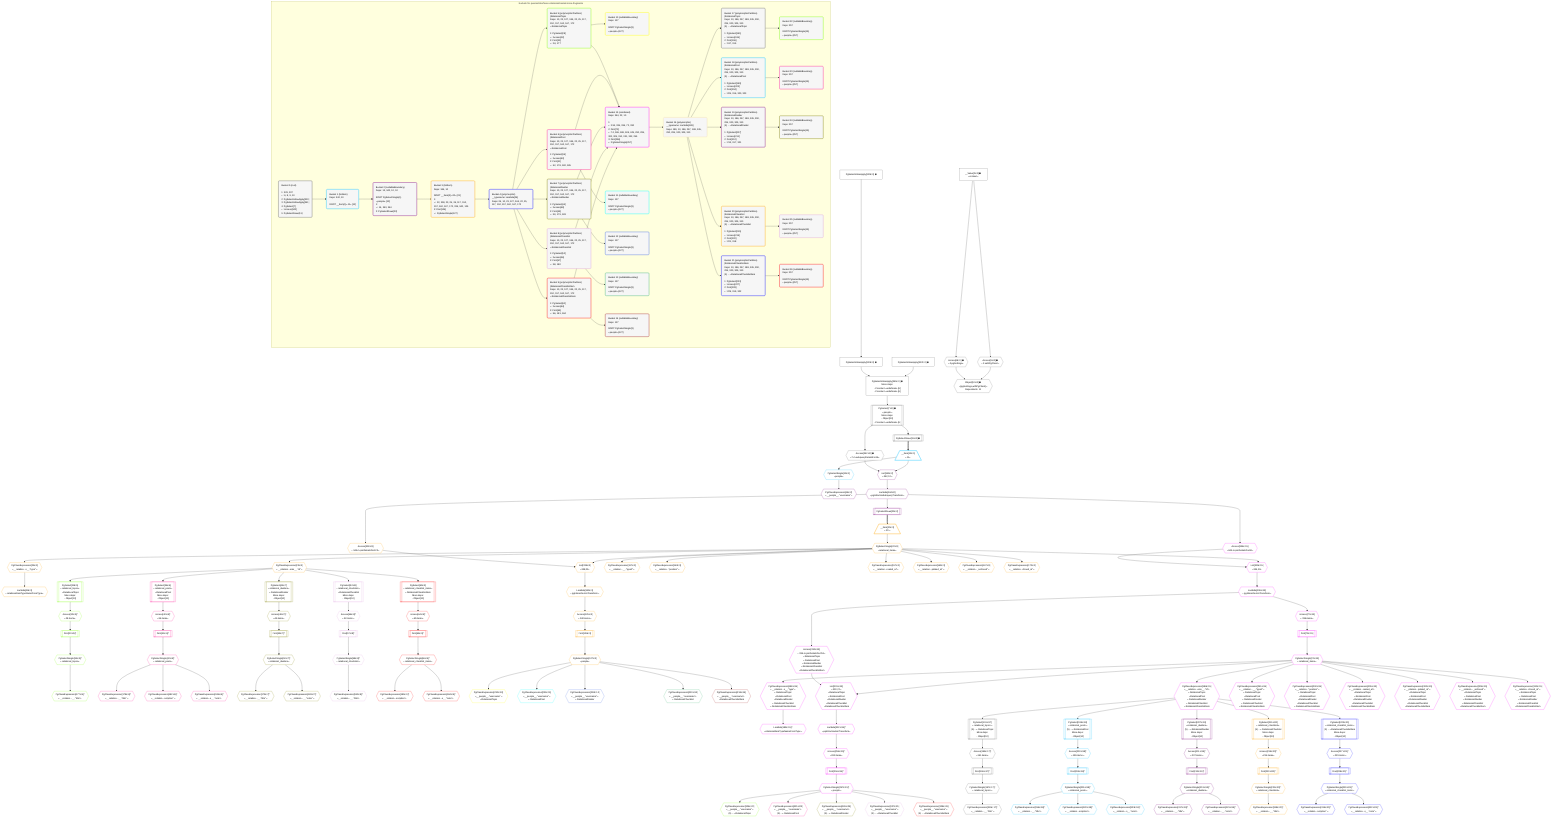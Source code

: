 %%{init: {'themeVariables': { 'fontSize': '12px'}}}%%
graph TD
    classDef path fill:#eee,stroke:#000,color:#000
    classDef plan fill:#fff,stroke-width:1px,color:#000
    classDef itemplan fill:#fff,stroke-width:2px,color:#000
    classDef unbatchedplan fill:#dff,stroke-width:1px,color:#000
    classDef sideeffectplan fill:#fcc,stroke-width:2px,color:#000
    classDef bucket fill:#f6f6f6,color:#000,stroke-width:2px,text-align:left

    subgraph "Buckets for queries/interfaces-relational/nested-more-fragments"
    Bucket0("Bucket 0 (root)<br /><br />1: 329, 337<br />ᐳ: 6, 8, 9, 10<br />2: PgSelectInlineApply[333]<br />3: PgSelectInlineApply[341]<br />4: PgSelect[7]<br />ᐳ: Access[342]<br />5: PgSelectRows[11]"):::bucket
    Bucket1("Bucket 1 (listItem)<br />Deps: 342, 10<br /><br />ROOT __Item{1}ᐸ11ᐳ[12]"):::bucket
    Bucket2("Bucket 2 (nullableBoundary)<br />Deps: 13, 342, 12, 10<br /><br />ROOT PgSelectSingle{1}ᐸpeopleᐳ[13]<br />1: <br />ᐳ: 14, 343, 344<br />2: PgSelectRows[20]"):::bucket
    Bucket3("Bucket 3 (listItem)<br />Deps: 344, 10<br /><br />ROOT __Item{3}ᐸ20ᐳ[21]<br />1: <br />ᐳ: 22, 338, 23, 25, 26, 117, 152, 157, 162, 167, 172, 339, 340, 125<br />2: First[126]<br />ᐳ: PgSelectSingle[127]"):::bucket
    Bucket4("Bucket 4 (polymorphic)<br />__typename: Lambda[26]<br />Deps: 26, 10, 23, 127, 344, 22, 25, 117, 152, 157, 162, 167, 172"):::bucket
    Bucket5("Bucket 5 (polymorphicPartition)<br />|RelationalTopic<br />Deps: 10, 23, 127, 344, 22, 25, 117, 152, 157, 162, 167, 172<br />ᐳRelationalTopic<br /><br />1: PgSelect[28]<br />ᐳ: Access[32]<br />2: First[33]<br />ᐳ: 34, 177"):::bucket
    Bucket6("Bucket 6 (polymorphicPartition)<br />|RelationalPost<br />Deps: 10, 23, 127, 344, 22, 25, 117, 152, 157, 162, 167, 172<br />ᐳRelationalPost<br /><br />1: PgSelect[36]<br />ᐳ: Access[40]<br />2: First[41]<br />ᐳ: 42, 178, 182, 185"):::bucket
    Bucket7("Bucket 7 (polymorphicPartition)<br />|RelationalDivider<br />Deps: 10, 23, 127, 344, 22, 25, 117, 152, 157, 162, 167, 172<br />ᐳRelationalDivider<br /><br />1: PgSelect[44]<br />ᐳ: Access[48]<br />2: First[49]<br />ᐳ: 50, 179, 183"):::bucket
    Bucket8("Bucket 8 (polymorphicPartition)<br />|RelationalChecklist<br />Deps: 10, 23, 127, 344, 22, 25, 117, 152, 157, 162, 167, 172<br />ᐳRelationalChecklist<br /><br />1: PgSelect[52]<br />ᐳ: Access[56]<br />2: First[57]<br />ᐳ: 58, 180"):::bucket
    Bucket9("Bucket 9 (polymorphicPartition)<br />|RelationalChecklistItem<br />Deps: 10, 23, 127, 344, 22, 25, 117, 152, 157, 162, 167, 172<br />ᐳRelationalChecklistItem<br /><br />1: PgSelect[60]<br />ᐳ: Access[64]<br />2: First[65]<br />ᐳ: 66, 181, 184"):::bucket
    Bucket10("Bucket 10 (nullableBoundary)<br />Deps: 127<br /><br />ROOT PgSelectSingle{3}ᐸpeopleᐳ[127]"):::bucket
    Bucket11("Bucket 11 (nullableBoundary)<br />Deps: 127<br /><br />ROOT PgSelectSingle{3}ᐸpeopleᐳ[127]"):::bucket
    Bucket12("Bucket 12 (nullableBoundary)<br />Deps: 127<br /><br />ROOT PgSelectSingle{3}ᐸpeopleᐳ[127]"):::bucket
    Bucket13("Bucket 13 (nullableBoundary)<br />Deps: 127<br /><br />ROOT PgSelectSingle{3}ᐸpeopleᐳ[127]"):::bucket
    Bucket14("Bucket 14 (nullableBoundary)<br />Deps: 127<br /><br />ROOT PgSelectSingle{3}ᐸpeopleᐳ[127]"):::bucket
    Bucket15("Bucket 15 (combined)<br />Deps: 344, 22, 10<br /><br />1: <br />ᐳ: 334, 335, 336, 72, 330<br />2: First[73]<br />ᐳ: 74, 186, 188, 189, 245, 290, 295, 300, 305, 310, 331, 332, 255<br />3: First[256]<br />ᐳ: PgSelectSingle[257]"):::bucket
    Bucket16("Bucket 16 (polymorphic)<br />__typename: Lambda[189]<br />Deps: 189, 10, 186, 257, 188, 245, 290, 295, 300, 305, 310"):::bucket
    Bucket17("Bucket 17 (polymorphicPartition)<br />|RelationalTopic<br />Deps: 10, 186, 257, 188, 245, 290, 295, 300, 305, 310<br />(5) ...ᐳRelationalTopic<br /><br />1: PgSelect[191]<br />ᐳ: Access[195]<br />2: First[196]<br />ᐳ: 197, 315"):::bucket
    Bucket18("Bucket 18 (polymorphicPartition)<br />|RelationalPost<br />Deps: 10, 186, 257, 188, 245, 290, 295, 300, 305, 310<br />(5) ...ᐳRelationalPost<br /><br />1: PgSelect[199]<br />ᐳ: Access[203]<br />2: First[204]<br />ᐳ: 205, 316, 320, 323"):::bucket
    Bucket19("Bucket 19 (polymorphicPartition)<br />|RelationalDivider<br />Deps: 10, 186, 257, 188, 245, 290, 295, 300, 305, 310<br />(5) ...ᐳRelationalDivider<br /><br />1: PgSelect[207]<br />ᐳ: Access[211]<br />2: First[212]<br />ᐳ: 213, 317, 321"):::bucket
    Bucket20("Bucket 20 (polymorphicPartition)<br />|RelationalChecklist<br />Deps: 10, 186, 257, 188, 245, 290, 295, 300, 305, 310<br />(5) ...ᐳRelationalChecklist<br /><br />1: PgSelect[215]<br />ᐳ: Access[219]<br />2: First[220]<br />ᐳ: 221, 318"):::bucket
    Bucket21("Bucket 21 (polymorphicPartition)<br />|RelationalChecklistItem<br />Deps: 10, 186, 257, 188, 245, 290, 295, 300, 305, 310<br />(5) ...ᐳRelationalChecklistItem<br /><br />1: PgSelect[223]<br />ᐳ: Access[227]<br />2: First[228]<br />ᐳ: 229, 319, 322"):::bucket
    Bucket22("Bucket 22 (nullableBoundary)<br />Deps: 257<br /><br />ROOT PgSelectSingle{15}ᐸpeopleᐳ[257]"):::bucket
    Bucket23("Bucket 23 (nullableBoundary)<br />Deps: 257<br /><br />ROOT PgSelectSingle{15}ᐸpeopleᐳ[257]"):::bucket
    Bucket24("Bucket 24 (nullableBoundary)<br />Deps: 257<br /><br />ROOT PgSelectSingle{15}ᐸpeopleᐳ[257]"):::bucket
    Bucket25("Bucket 25 (nullableBoundary)<br />Deps: 257<br /><br />ROOT PgSelectSingle{15}ᐸpeopleᐳ[257]"):::bucket
    Bucket26("Bucket 26 (nullableBoundary)<br />Deps: 257<br /><br />ROOT PgSelectSingle{15}ᐸpeopleᐳ[257]"):::bucket
    end
    Bucket0 --> Bucket1
    Bucket1 --> Bucket2
    Bucket2 --> Bucket3
    Bucket3 --> Bucket4
    Bucket4 --> Bucket5 & Bucket6 & Bucket7 & Bucket8 & Bucket9
    Bucket5 --> Bucket10 & Bucket15
    Bucket6 --> Bucket11 & Bucket15
    Bucket7 --> Bucket12 & Bucket15
    Bucket8 --> Bucket13 & Bucket15
    Bucket9 --> Bucket14 & Bucket15
    Bucket15 --> Bucket16
    Bucket16 --> Bucket17 & Bucket18 & Bucket19 & Bucket20 & Bucket21
    Bucket17 --> Bucket22
    Bucket18 --> Bucket23
    Bucket19 --> Bucket24
    Bucket20 --> Bucket25
    Bucket21 --> Bucket26

    %% plan dependencies
    PgSelectInlineApply341["PgSelectInlineApply[341∈0] ➊<br />More deps:<br />- Constantᐸundefinedᐳ[6]<br />- Constantᐸundefinedᐳ[6]"]:::plan
    PgSelectInlineApply333["PgSelectInlineApply[333∈0] ➊"]:::plan
    PgSelectInlineApply337["PgSelectInlineApply[337∈0] ➊"]:::plan
    PgSelectInlineApply333 & PgSelectInlineApply337 --> PgSelectInlineApply341
    PgSelect7[["PgSelect[7∈0] ➊<br />ᐸpeopleᐳ<br />More deps:<br />- Object[10]<br />- Constantᐸundefinedᐳ[6]"]]:::plan
    PgSelectInlineApply341 --> PgSelect7
    Object10{{"Object[10∈0] ➊<br />ᐸ{pgSettings,withPgClient}ᐳ<br />Dependents: 11"}}:::plan
    Access8{{"Access[8∈0] ➊<br />ᐸ2.pgSettingsᐳ"}}:::plan
    Access9{{"Access[9∈0] ➊<br />ᐸ2.withPgClientᐳ"}}:::plan
    Access8 & Access9 --> Object10
    __Value2["__Value[2∈0] ➊<br />ᐸcontextᐳ"]:::plan
    __Value2 --> Access8
    __Value2 --> Access9
    PgSelectRows11[["PgSelectRows[11∈0] ➊"]]:::plan
    PgSelect7 --> PgSelectRows11
    PgSelectInlineApply329["PgSelectInlineApply[329∈0] ➊"]:::plan
    PgSelectInlineApply329 --> PgSelectInlineApply333
    Access342{{"Access[342∈0] ➊<br />ᐸ7.m.subqueryDetailsFor16ᐳ"}}:::plan
    PgSelect7 --> Access342
    __Item12[/"__Item[12∈1]<br />ᐸ11ᐳ"\]:::itemplan
    PgSelectRows11 ==> __Item12
    PgSelectSingle13{{"PgSelectSingle[13∈1]<br />ᐸpeopleᐳ"}}:::plan
    __Item12 --> PgSelectSingle13
    List343{{"List[343∈2]<br />ᐸ342,12ᐳ"}}:::plan
    Access342 & __Item12 --> List343
    PgClassExpression14{{"PgClassExpression[14∈2]<br />ᐸ__people__.”username”ᐳ"}}:::plan
    PgSelectSingle13 --> PgClassExpression14
    PgSelectRows20[["PgSelectRows[20∈2]"]]:::plan
    Lambda344{{"Lambda[344∈2]<br />ᐸpgInlineViaSubqueryTransformᐳ"}}:::plan
    Lambda344 --> PgSelectRows20
    List343 --> Lambda344
    List339{{"List[339∈3]<br />ᐸ338,22ᐳ"}}:::plan
    Access338{{"Access[338∈3]<br />ᐸ344.m.joinDetailsFor123ᐳ"}}:::plan
    PgSelectSingle22{{"PgSelectSingle[22∈3]<br />ᐸrelational_itemsᐳ"}}:::plan
    Access338 & PgSelectSingle22 --> List339
    __Item21[/"__Item[21∈3]<br />ᐸ20ᐳ"\]:::itemplan
    PgSelectRows20 ==> __Item21
    __Item21 --> PgSelectSingle22
    PgClassExpression23{{"PgClassExpression[23∈3]<br />ᐸ__relation...ems__.”id”ᐳ"}}:::plan
    PgSelectSingle22 --> PgClassExpression23
    PgClassExpression25{{"PgClassExpression[25∈3]<br />ᐸ__relation...s__.”type”ᐳ"}}:::plan
    PgSelectSingle22 --> PgClassExpression25
    Lambda26{{"Lambda[26∈3]<br />ᐸrelationalItemTypeNameFromTypeᐳ"}}:::plan
    PgClassExpression25 --> Lambda26
    PgClassExpression117{{"PgClassExpression[117∈3]<br />ᐸ__relation...__.”type2”ᐳ"}}:::plan
    PgSelectSingle22 --> PgClassExpression117
    Access125{{"Access[125∈3]<br />ᐸ340.itemsᐳ"}}:::plan
    Lambda340{{"Lambda[340∈3]<br />ᐸpgInlineViaJoinTransformᐳ"}}:::plan
    Lambda340 --> Access125
    First126[["First[126∈3]"]]:::plan
    Access125 --> First126
    PgSelectSingle127{{"PgSelectSingle[127∈3]<br />ᐸpeopleᐳ"}}:::plan
    First126 --> PgSelectSingle127
    PgClassExpression152{{"PgClassExpression[152∈3]<br />ᐸ__relation...”position”ᐳ"}}:::plan
    PgSelectSingle22 --> PgClassExpression152
    PgClassExpression157{{"PgClassExpression[157∈3]<br />ᐸ__relation...reated_at”ᐳ"}}:::plan
    PgSelectSingle22 --> PgClassExpression157
    PgClassExpression162{{"PgClassExpression[162∈3]<br />ᐸ__relation...pdated_at”ᐳ"}}:::plan
    PgSelectSingle22 --> PgClassExpression162
    PgClassExpression167{{"PgClassExpression[167∈3]<br />ᐸ__relation..._archived”ᐳ"}}:::plan
    PgSelectSingle22 --> PgClassExpression167
    PgClassExpression172{{"PgClassExpression[172∈3]<br />ᐸ__relation...chived_at”ᐳ"}}:::plan
    PgSelectSingle22 --> PgClassExpression172
    Lambda344 --> Access338
    List339 --> Lambda340
    PgSelect28[["PgSelect[28∈5]<br />ᐸrelational_topicsᐳ<br />ᐳRelationalTopic<br />More deps:<br />- Object[10]"]]:::plan
    PgClassExpression23 --> PgSelect28
    Access32{{"Access[32∈5]^<br />ᐸ28.itemsᐳ"}}:::plan
    PgSelect28 --> Access32
    First33[["First[33∈5]^"]]:::plan
    Access32 --> First33
    PgSelectSingle34{{"PgSelectSingle[34∈5]^<br />ᐸrelational_topicsᐳ"}}:::plan
    First33 --> PgSelectSingle34
    PgClassExpression177{{"PgClassExpression[177∈5]^<br />ᐸ__relation...__.”title”ᐳ"}}:::plan
    PgSelectSingle34 --> PgClassExpression177
    PgSelect36[["PgSelect[36∈6]<br />ᐸrelational_postsᐳ<br />ᐳRelationalPost<br />More deps:<br />- Object[10]"]]:::plan
    PgClassExpression23 --> PgSelect36
    Access40{{"Access[40∈6]^<br />ᐸ36.itemsᐳ"}}:::plan
    PgSelect36 --> Access40
    First41[["First[41∈6]^"]]:::plan
    Access40 --> First41
    PgSelectSingle42{{"PgSelectSingle[42∈6]^<br />ᐸrelational_postsᐳ"}}:::plan
    First41 --> PgSelectSingle42
    PgClassExpression178{{"PgClassExpression[178∈6]^<br />ᐸ__relation...__.”title”ᐳ"}}:::plan
    PgSelectSingle42 --> PgClassExpression178
    PgClassExpression182{{"PgClassExpression[182∈6]^<br />ᐸ__relation...scription”ᐳ"}}:::plan
    PgSelectSingle42 --> PgClassExpression182
    PgClassExpression185{{"PgClassExpression[185∈6]^<br />ᐸ__relation...s__.”note”ᐳ"}}:::plan
    PgSelectSingle42 --> PgClassExpression185
    PgSelect44[["PgSelect[44∈7]<br />ᐸrelational_dividersᐳ<br />ᐳRelationalDivider<br />More deps:<br />- Object[10]"]]:::plan
    PgClassExpression23 --> PgSelect44
    Access48{{"Access[48∈7]^<br />ᐸ44.itemsᐳ"}}:::plan
    PgSelect44 --> Access48
    First49[["First[49∈7]^"]]:::plan
    Access48 --> First49
    PgSelectSingle50{{"PgSelectSingle[50∈7]^<br />ᐸrelational_dividersᐳ"}}:::plan
    First49 --> PgSelectSingle50
    PgClassExpression179{{"PgClassExpression[179∈7]^<br />ᐸ__relation...__.”title”ᐳ"}}:::plan
    PgSelectSingle50 --> PgClassExpression179
    PgClassExpression183{{"PgClassExpression[183∈7]^<br />ᐸ__relation...__.”color”ᐳ"}}:::plan
    PgSelectSingle50 --> PgClassExpression183
    PgSelect52[["PgSelect[52∈8]<br />ᐸrelational_checklistsᐳ<br />ᐳRelationalChecklist<br />More deps:<br />- Object[10]"]]:::plan
    PgClassExpression23 --> PgSelect52
    Access56{{"Access[56∈8]^<br />ᐸ52.itemsᐳ"}}:::plan
    PgSelect52 --> Access56
    First57[["First[57∈8]^"]]:::plan
    Access56 --> First57
    PgSelectSingle58{{"PgSelectSingle[58∈8]^<br />ᐸrelational_checklistsᐳ"}}:::plan
    First57 --> PgSelectSingle58
    PgClassExpression180{{"PgClassExpression[180∈8]^<br />ᐸ__relation...__.”title”ᐳ"}}:::plan
    PgSelectSingle58 --> PgClassExpression180
    PgSelect60[["PgSelect[60∈9]<br />ᐸrelational_checklist_itemsᐳ<br />ᐳRelationalChecklistItem<br />More deps:<br />- Object[10]"]]:::plan
    PgClassExpression23 --> PgSelect60
    Access64{{"Access[64∈9]^<br />ᐸ60.itemsᐳ"}}:::plan
    PgSelect60 --> Access64
    First65[["First[65∈9]^"]]:::plan
    Access64 --> First65
    PgSelectSingle66{{"PgSelectSingle[66∈9]^<br />ᐸrelational_checklist_itemsᐳ"}}:::plan
    First65 --> PgSelectSingle66
    PgClassExpression181{{"PgClassExpression[181∈9]^<br />ᐸ__relation...scription”ᐳ"}}:::plan
    PgSelectSingle66 --> PgClassExpression181
    PgClassExpression184{{"PgClassExpression[184∈9]^<br />ᐸ__relation...s__.”note”ᐳ"}}:::plan
    PgSelectSingle66 --> PgClassExpression184
    PgClassExpression230{{"PgClassExpression[230∈10]<br />ᐸ__people__.”username”ᐳ<br />ᐳRelationalTopic"}}:::plan
    PgSelectSingle127 --> PgClassExpression230
    PgClassExpression231{{"PgClassExpression[231∈11]<br />ᐸ__people__.”username”ᐳ<br />ᐳRelationalPost"}}:::plan
    PgSelectSingle127 --> PgClassExpression231
    PgClassExpression232{{"PgClassExpression[232∈12]<br />ᐸ__people__.”username”ᐳ<br />ᐳRelationalDivider"}}:::plan
    PgSelectSingle127 --> PgClassExpression232
    PgClassExpression233{{"PgClassExpression[233∈13]<br />ᐸ__people__.”username”ᐳ<br />ᐳRelationalChecklist"}}:::plan
    PgSelectSingle127 --> PgClassExpression233
    PgClassExpression234{{"PgClassExpression[234∈14]<br />ᐸ__people__.”username”ᐳ<br />ᐳRelationalChecklistItem"}}:::plan
    PgSelectSingle127 --> PgClassExpression234
    List331{{"List[331∈15]<br />ᐸ330,74ᐳ<br />ᐳRelationalTopic<br />ᐳRelationalPost<br />ᐳRelationalDivider<br />ᐳRelationalChecklist<br />ᐳRelationalChecklistItem"}}:::plan
    Access330{{"Access[330∈15]<br />ᐸ336.m.joinDetailsFor251ᐳ<br />ᐳRelationalTopic<br />ᐳRelationalPost<br />ᐳRelationalDivider<br />ᐳRelationalChecklist<br />ᐳRelationalChecklistItem"}}:::plan
    PgSelectSingle74{{"PgSelectSingle[74∈15]<br />ᐸrelational_itemsᐳ"}}:::plan
    Access330 & PgSelectSingle74 --> List331
    List335{{"List[335∈15]<br />ᐸ334,22ᐳ"}}:::plan
    Access334{{"Access[334∈15]<br />ᐸ344.m.joinDetailsFor68ᐳ"}}:::plan
    Access334 & PgSelectSingle22 --> List335
    Access72{{"Access[72∈15]<br />ᐸ336.itemsᐳ"}}:::plan
    Lambda336{{"Lambda[336∈15]<br />ᐸpgInlineViaJoinTransformᐳ"}}:::plan
    Lambda336 --> Access72
    First73[["First[73∈15]"]]:::plan
    Access72 --> First73
    First73 --> PgSelectSingle74
    PgClassExpression186{{"PgClassExpression[186∈15]<br />ᐸ__relation...ems__.”id”ᐳ<br />ᐳRelationalTopic<br />ᐳRelationalPost<br />ᐳRelationalDivider<br />ᐳRelationalChecklist<br />ᐳRelationalChecklistItem"}}:::plan
    PgSelectSingle74 --> PgClassExpression186
    PgClassExpression188{{"PgClassExpression[188∈15]<br />ᐸ__relation...s__.”type”ᐳ<br />ᐳRelationalTopic<br />ᐳRelationalPost<br />ᐳRelationalDivider<br />ᐳRelationalChecklist<br />ᐳRelationalChecklistItem"}}:::plan
    PgSelectSingle74 --> PgClassExpression188
    Lambda189{{"Lambda[189∈15]^<br />ᐸrelationalItemTypeNameFromTypeᐳ"}}:::plan
    PgClassExpression188 --> Lambda189
    PgClassExpression245{{"PgClassExpression[245∈15]<br />ᐸ__relation...__.”type2”ᐳ<br />ᐳRelationalTopic<br />ᐳRelationalPost<br />ᐳRelationalDivider<br />ᐳRelationalChecklist<br />ᐳRelationalChecklistItem"}}:::plan
    PgSelectSingle74 --> PgClassExpression245
    Access255{{"Access[255∈15]^<br />ᐸ332.itemsᐳ"}}:::plan
    Lambda332{{"Lambda[332∈15]^<br />ᐸpgInlineViaJoinTransformᐳ"}}:::plan
    Lambda332 --> Access255
    First256[["First[256∈15]^"]]:::plan
    Access255 --> First256
    PgSelectSingle257{{"PgSelectSingle[257∈15]^<br />ᐸpeopleᐳ"}}:::plan
    First256 --> PgSelectSingle257
    PgClassExpression290{{"PgClassExpression[290∈15]<br />ᐸ__relation...”position”ᐳ<br />ᐳRelationalTopic<br />ᐳRelationalPost<br />ᐳRelationalDivider<br />ᐳRelationalChecklist<br />ᐳRelationalChecklistItem"}}:::plan
    PgSelectSingle74 --> PgClassExpression290
    PgClassExpression295{{"PgClassExpression[295∈15]<br />ᐸ__relation...reated_at”ᐳ<br />ᐳRelationalTopic<br />ᐳRelationalPost<br />ᐳRelationalDivider<br />ᐳRelationalChecklist<br />ᐳRelationalChecklistItem"}}:::plan
    PgSelectSingle74 --> PgClassExpression295
    PgClassExpression300{{"PgClassExpression[300∈15]<br />ᐸ__relation...pdated_at”ᐳ<br />ᐳRelationalTopic<br />ᐳRelationalPost<br />ᐳRelationalDivider<br />ᐳRelationalChecklist<br />ᐳRelationalChecklistItem"}}:::plan
    PgSelectSingle74 --> PgClassExpression300
    PgClassExpression305{{"PgClassExpression[305∈15]<br />ᐸ__relation..._archived”ᐳ<br />ᐳRelationalTopic<br />ᐳRelationalPost<br />ᐳRelationalDivider<br />ᐳRelationalChecklist<br />ᐳRelationalChecklistItem"}}:::plan
    PgSelectSingle74 --> PgClassExpression305
    PgClassExpression310{{"PgClassExpression[310∈15]<br />ᐸ__relation...chived_at”ᐳ<br />ᐳRelationalTopic<br />ᐳRelationalPost<br />ᐳRelationalDivider<br />ᐳRelationalChecklist<br />ᐳRelationalChecklistItem"}}:::plan
    PgSelectSingle74 --> PgClassExpression310
    Lambda336 --> Access330
    List331 --> Lambda332
    Lambda344 --> Access334
    List335 --> Lambda336
    PgSelect191[["PgSelect[191∈17]<br />ᐸrelational_topicsᐳ<br />(5) ...ᐳRelationalTopic<br />More deps:<br />- Object[10]"]]:::plan
    PgClassExpression186 --> PgSelect191
    Access195{{"Access[195∈17]^<br />ᐸ191.itemsᐳ"}}:::plan
    PgSelect191 --> Access195
    First196[["First[196∈17]^"]]:::plan
    Access195 --> First196
    PgSelectSingle197{{"PgSelectSingle[197∈17]^<br />ᐸrelational_topicsᐳ"}}:::plan
    First196 --> PgSelectSingle197
    PgClassExpression315{{"PgClassExpression[315∈17]^<br />ᐸ__relation...__.”title”ᐳ"}}:::plan
    PgSelectSingle197 --> PgClassExpression315
    PgSelect199[["PgSelect[199∈18]<br />ᐸrelational_postsᐳ<br />(5) ...ᐳRelationalPost<br />More deps:<br />- Object[10]"]]:::plan
    PgClassExpression186 --> PgSelect199
    Access203{{"Access[203∈18]^<br />ᐸ199.itemsᐳ"}}:::plan
    PgSelect199 --> Access203
    First204[["First[204∈18]^"]]:::plan
    Access203 --> First204
    PgSelectSingle205{{"PgSelectSingle[205∈18]^<br />ᐸrelational_postsᐳ"}}:::plan
    First204 --> PgSelectSingle205
    PgClassExpression316{{"PgClassExpression[316∈18]^<br />ᐸ__relation...__.”title”ᐳ"}}:::plan
    PgSelectSingle205 --> PgClassExpression316
    PgClassExpression320{{"PgClassExpression[320∈18]^<br />ᐸ__relation...scription”ᐳ"}}:::plan
    PgSelectSingle205 --> PgClassExpression320
    PgClassExpression323{{"PgClassExpression[323∈18]^<br />ᐸ__relation...s__.”note”ᐳ"}}:::plan
    PgSelectSingle205 --> PgClassExpression323
    PgSelect207[["PgSelect[207∈19]<br />ᐸrelational_dividersᐳ<br />(5) ...ᐳRelationalDivider<br />More deps:<br />- Object[10]"]]:::plan
    PgClassExpression186 --> PgSelect207
    Access211{{"Access[211∈19]^<br />ᐸ207.itemsᐳ"}}:::plan
    PgSelect207 --> Access211
    First212[["First[212∈19]^"]]:::plan
    Access211 --> First212
    PgSelectSingle213{{"PgSelectSingle[213∈19]^<br />ᐸrelational_dividersᐳ"}}:::plan
    First212 --> PgSelectSingle213
    PgClassExpression317{{"PgClassExpression[317∈19]^<br />ᐸ__relation...__.”title”ᐳ"}}:::plan
    PgSelectSingle213 --> PgClassExpression317
    PgClassExpression321{{"PgClassExpression[321∈19]^<br />ᐸ__relation...__.”color”ᐳ"}}:::plan
    PgSelectSingle213 --> PgClassExpression321
    PgSelect215[["PgSelect[215∈20]<br />ᐸrelational_checklistsᐳ<br />(5) ...ᐳRelationalChecklist<br />More deps:<br />- Object[10]"]]:::plan
    PgClassExpression186 --> PgSelect215
    Access219{{"Access[219∈20]^<br />ᐸ215.itemsᐳ"}}:::plan
    PgSelect215 --> Access219
    First220[["First[220∈20]^"]]:::plan
    Access219 --> First220
    PgSelectSingle221{{"PgSelectSingle[221∈20]^<br />ᐸrelational_checklistsᐳ"}}:::plan
    First220 --> PgSelectSingle221
    PgClassExpression318{{"PgClassExpression[318∈20]^<br />ᐸ__relation...__.”title”ᐳ"}}:::plan
    PgSelectSingle221 --> PgClassExpression318
    PgSelect223[["PgSelect[223∈21]<br />ᐸrelational_checklist_itemsᐳ<br />(5) ...ᐳRelationalChecklistItem<br />More deps:<br />- Object[10]"]]:::plan
    PgClassExpression186 --> PgSelect223
    Access227{{"Access[227∈21]^<br />ᐸ223.itemsᐳ"}}:::plan
    PgSelect223 --> Access227
    First228[["First[228∈21]^"]]:::plan
    Access227 --> First228
    PgSelectSingle229{{"PgSelectSingle[229∈21]^<br />ᐸrelational_checklist_itemsᐳ"}}:::plan
    First228 --> PgSelectSingle229
    PgClassExpression319{{"PgClassExpression[319∈21]^<br />ᐸ__relation...scription”ᐳ"}}:::plan
    PgSelectSingle229 --> PgClassExpression319
    PgClassExpression322{{"PgClassExpression[322∈21]^<br />ᐸ__relation...s__.”note”ᐳ"}}:::plan
    PgSelectSingle229 --> PgClassExpression322
    PgClassExpression324{{"PgClassExpression[324∈22]<br />ᐸ__people__.”username”ᐳ<br />(5) ...ᐳRelationalTopic"}}:::plan
    PgSelectSingle257 --> PgClassExpression324
    PgClassExpression325{{"PgClassExpression[325∈23]<br />ᐸ__people__.”username”ᐳ<br />(5) ...ᐳRelationalPost"}}:::plan
    PgSelectSingle257 --> PgClassExpression325
    PgClassExpression326{{"PgClassExpression[326∈24]<br />ᐸ__people__.”username”ᐳ<br />(5) ...ᐳRelationalDivider"}}:::plan
    PgSelectSingle257 --> PgClassExpression326
    PgClassExpression327{{"PgClassExpression[327∈25]<br />ᐸ__people__.”username”ᐳ<br />(5) ...ᐳRelationalChecklist"}}:::plan
    PgSelectSingle257 --> PgClassExpression327
    PgClassExpression328{{"PgClassExpression[328∈26]<br />ᐸ__people__.”username”ᐳ<br />(5) ...ᐳRelationalChecklistItem"}}:::plan
    PgSelectSingle257 --> PgClassExpression328

    %% define steps
    classDef bucket0 stroke:#696969
    class Bucket0,__Value2,PgSelect7,Access8,Access9,Object10,PgSelectRows11,PgSelectInlineApply329,PgSelectInlineApply333,PgSelectInlineApply337,PgSelectInlineApply341,Access342 bucket0
    classDef bucket1 stroke:#00bfff
    class Bucket1,__Item12,PgSelectSingle13 bucket1
    classDef bucket2 stroke:#7f007f
    class Bucket2,PgClassExpression14,PgSelectRows20,List343,Lambda344 bucket2
    classDef bucket3 stroke:#ffa500
    class Bucket3,__Item21,PgSelectSingle22,PgClassExpression23,PgClassExpression25,Lambda26,PgClassExpression117,Access125,First126,PgSelectSingle127,PgClassExpression152,PgClassExpression157,PgClassExpression162,PgClassExpression167,PgClassExpression172,Access338,List339,Lambda340 bucket3
    classDef bucket4 stroke:#0000ff
    class Bucket4 bucket4
    classDef bucket5 stroke:#7fff00
    class Bucket5,PgSelect28,Access32,First33,PgSelectSingle34,PgClassExpression177 bucket5
    classDef bucket6 stroke:#ff1493
    class Bucket6,PgSelect36,Access40,First41,PgSelectSingle42,PgClassExpression178,PgClassExpression182,PgClassExpression185 bucket6
    classDef bucket7 stroke:#808000
    class Bucket7,PgSelect44,Access48,First49,PgSelectSingle50,PgClassExpression179,PgClassExpression183 bucket7
    classDef bucket8 stroke:#dda0dd
    class Bucket8,PgSelect52,Access56,First57,PgSelectSingle58,PgClassExpression180 bucket8
    classDef bucket9 stroke:#ff0000
    class Bucket9,PgSelect60,Access64,First65,PgSelectSingle66,PgClassExpression181,PgClassExpression184 bucket9
    classDef bucket10 stroke:#ffff00
    class Bucket10,PgClassExpression230 bucket10
    classDef bucket11 stroke:#00ffff
    class Bucket11,PgClassExpression231 bucket11
    classDef bucket12 stroke:#4169e1
    class Bucket12,PgClassExpression232 bucket12
    classDef bucket13 stroke:#3cb371
    class Bucket13,PgClassExpression233 bucket13
    classDef bucket14 stroke:#a52a2a
    class Bucket14,PgClassExpression234 bucket14
    classDef bucket15 stroke:#ff00ff
    class Bucket15,Access72,First73,PgSelectSingle74,PgClassExpression186,PgClassExpression188,Lambda189,PgClassExpression245,Access255,First256,PgSelectSingle257,PgClassExpression290,PgClassExpression295,PgClassExpression300,PgClassExpression305,PgClassExpression310,Access330,List331,Lambda332,Access334,List335,Lambda336 bucket15
    classDef bucket16 stroke:#f5deb3
    class Bucket16 bucket16
    classDef bucket17 stroke:#696969
    class Bucket17,PgSelect191,Access195,First196,PgSelectSingle197,PgClassExpression315 bucket17
    classDef bucket18 stroke:#00bfff
    class Bucket18,PgSelect199,Access203,First204,PgSelectSingle205,PgClassExpression316,PgClassExpression320,PgClassExpression323 bucket18
    classDef bucket19 stroke:#7f007f
    class Bucket19,PgSelect207,Access211,First212,PgSelectSingle213,PgClassExpression317,PgClassExpression321 bucket19
    classDef bucket20 stroke:#ffa500
    class Bucket20,PgSelect215,Access219,First220,PgSelectSingle221,PgClassExpression318 bucket20
    classDef bucket21 stroke:#0000ff
    class Bucket21,PgSelect223,Access227,First228,PgSelectSingle229,PgClassExpression319,PgClassExpression322 bucket21
    classDef bucket22 stroke:#7fff00
    class Bucket22,PgClassExpression324 bucket22
    classDef bucket23 stroke:#ff1493
    class Bucket23,PgClassExpression325 bucket23
    classDef bucket24 stroke:#808000
    class Bucket24,PgClassExpression326 bucket24
    classDef bucket25 stroke:#dda0dd
    class Bucket25,PgClassExpression327 bucket25
    classDef bucket26 stroke:#ff0000
    class Bucket26,PgClassExpression328 bucket26